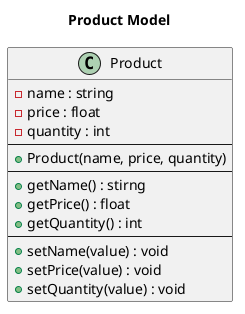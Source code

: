 @startuml

title Product Model

class Product {
    -name : string
    -price : float
    -quantity : int 
    --
    +Product(name, price, quantity)
    --
    +getName() : stirng
    +getPrice() : float
    +getQuantity() : int
    --
    +setName(value) : void
    +setPrice(value) : void
    +setQuantity(value) : void
}

@enduml